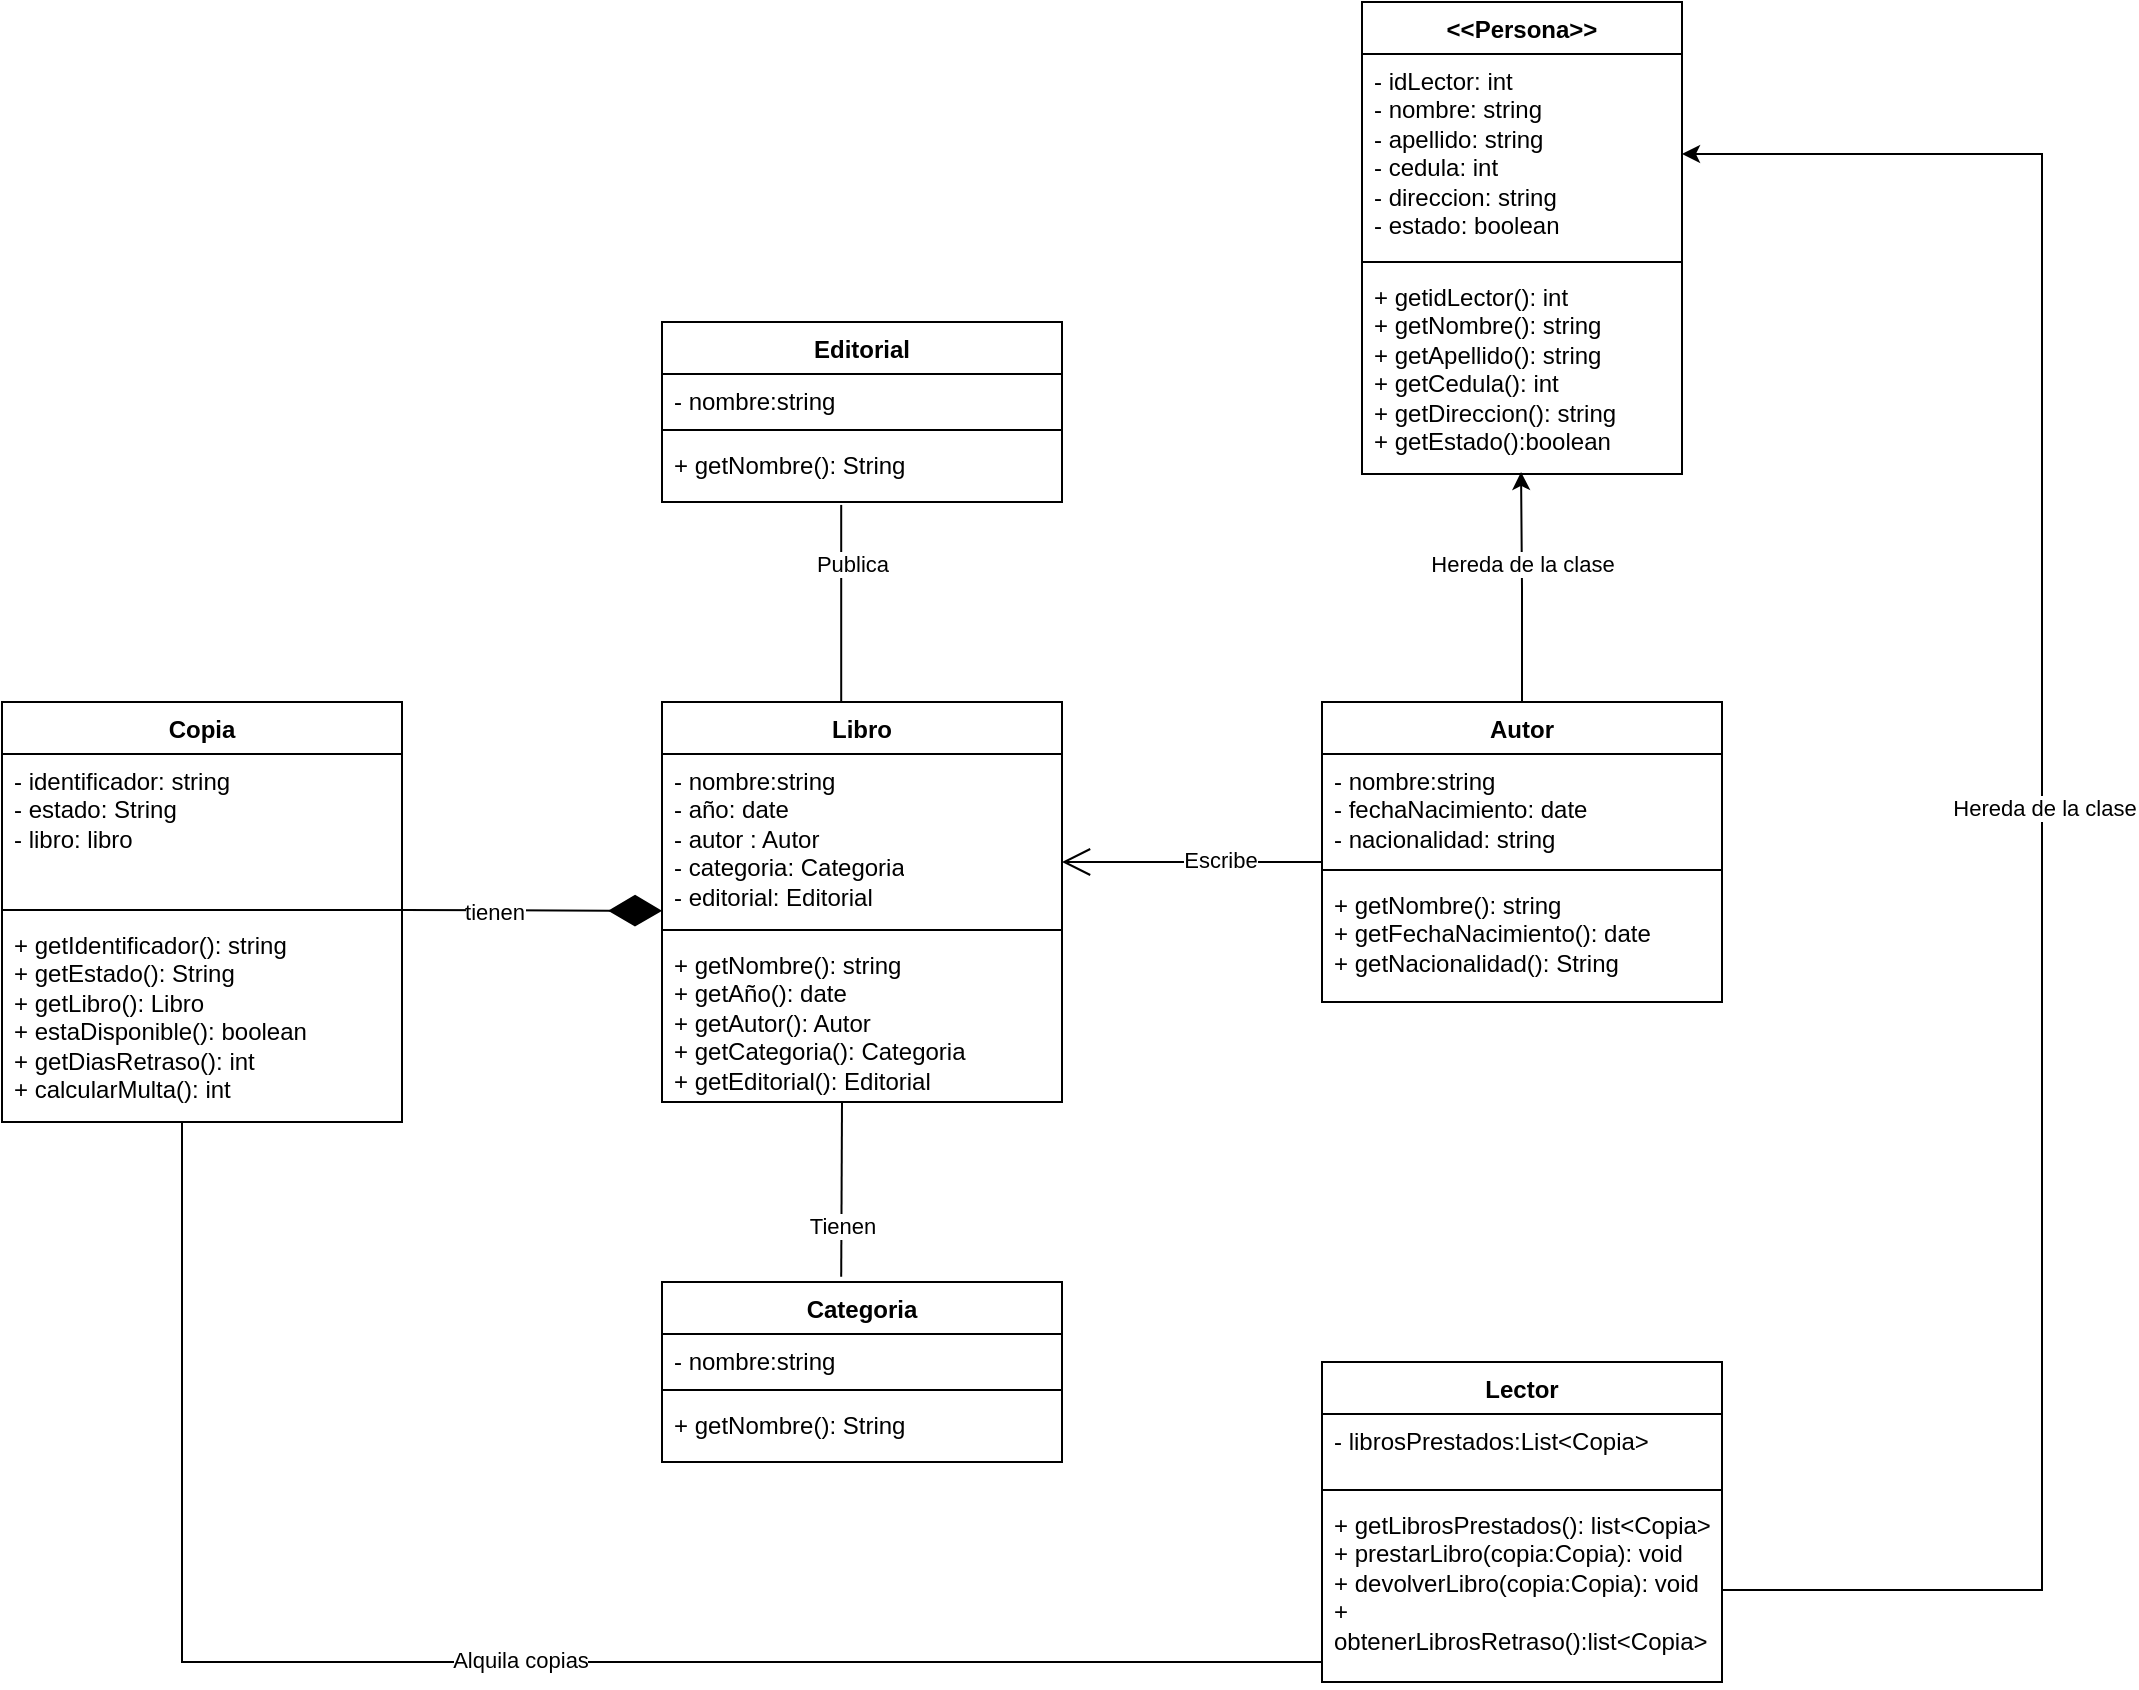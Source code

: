 <mxfile version="21.2.8" type="device">
  <diagram id="2u5k00p3lL9wpiaR14KS" name="Página-1">
    <mxGraphModel dx="1040" dy="2056" grid="1" gridSize="10" guides="1" tooltips="1" connect="1" arrows="1" fold="1" page="1" pageScale="1" pageWidth="827" pageHeight="1169" math="0" shadow="0">
      <root>
        <mxCell id="0" />
        <mxCell id="1" parent="0" />
        <mxCell id="HfFHHL7Ck3uyMKtjqOxc-2" value="Libro" style="swimlane;fontStyle=1;align=center;verticalAlign=top;childLayout=stackLayout;horizontal=1;startSize=26;horizontalStack=0;resizeParent=1;resizeParentMax=0;resizeLast=0;collapsible=1;marginBottom=0;whiteSpace=wrap;html=1;" parent="1" vertex="1">
          <mxGeometry x="1510" y="-60" width="200" height="200" as="geometry" />
        </mxCell>
        <mxCell id="HfFHHL7Ck3uyMKtjqOxc-3" value="- nombre:string&lt;br&gt;- año: date&lt;br&gt;- autor : Autor&lt;br&gt;- categoria: Categoria&lt;br&gt;- editorial: Editorial" style="text;strokeColor=none;fillColor=none;align=left;verticalAlign=top;spacingLeft=4;spacingRight=4;overflow=hidden;rotatable=0;points=[[0,0.5],[1,0.5]];portConstraint=eastwest;whiteSpace=wrap;html=1;" parent="HfFHHL7Ck3uyMKtjqOxc-2" vertex="1">
          <mxGeometry y="26" width="200" height="84" as="geometry" />
        </mxCell>
        <mxCell id="HfFHHL7Ck3uyMKtjqOxc-4" value="" style="line;strokeWidth=1;fillColor=none;align=left;verticalAlign=middle;spacingTop=-1;spacingLeft=3;spacingRight=3;rotatable=0;labelPosition=right;points=[];portConstraint=eastwest;strokeColor=inherit;" parent="HfFHHL7Ck3uyMKtjqOxc-2" vertex="1">
          <mxGeometry y="110" width="200" height="8" as="geometry" />
        </mxCell>
        <mxCell id="HfFHHL7Ck3uyMKtjqOxc-5" value="+ getNombre(): string&lt;br&gt;+ getAño(): date&lt;br&gt;+ getAutor(): Autor&lt;br&gt;+ getCategoria(): Categoria&lt;br&gt;+ getEditorial(): Editorial" style="text;strokeColor=none;fillColor=none;align=left;verticalAlign=top;spacingLeft=4;spacingRight=4;overflow=hidden;rotatable=0;points=[[0,0.5],[1,0.5]];portConstraint=eastwest;whiteSpace=wrap;html=1;" parent="HfFHHL7Ck3uyMKtjqOxc-2" vertex="1">
          <mxGeometry y="118" width="200" height="82" as="geometry" />
        </mxCell>
        <mxCell id="VxbOzFsL2_wfArjWAKWj-28" style="edgeStyle=orthogonalEdgeStyle;rounded=0;orthogonalLoop=1;jettySize=auto;html=1;entryX=0.497;entryY=0.99;entryDx=0;entryDy=0;entryPerimeter=0;" edge="1" parent="1" source="Cztnrrv5_eBSkxtN-mkD-2" target="VxbOzFsL2_wfArjWAKWj-27">
          <mxGeometry relative="1" as="geometry" />
        </mxCell>
        <mxCell id="VxbOzFsL2_wfArjWAKWj-56" value="Hereda de la clase" style="edgeLabel;html=1;align=center;verticalAlign=middle;resizable=0;points=[];" vertex="1" connectable="0" parent="VxbOzFsL2_wfArjWAKWj-28">
          <mxGeometry x="0.206" relative="1" as="geometry">
            <mxPoint as="offset" />
          </mxGeometry>
        </mxCell>
        <mxCell id="Cztnrrv5_eBSkxtN-mkD-2" value="Autor" style="swimlane;fontStyle=1;align=center;verticalAlign=top;childLayout=stackLayout;horizontal=1;startSize=26;horizontalStack=0;resizeParent=1;resizeParentMax=0;resizeLast=0;collapsible=1;marginBottom=0;whiteSpace=wrap;html=1;" parent="1" vertex="1">
          <mxGeometry x="1840" y="-60" width="200" height="150" as="geometry" />
        </mxCell>
        <mxCell id="Cztnrrv5_eBSkxtN-mkD-3" value="- nombre:string&lt;br&gt;- fechaNacimiento: date&lt;br&gt;- nacionalidad: string&lt;br&gt;" style="text;strokeColor=none;fillColor=none;align=left;verticalAlign=top;spacingLeft=4;spacingRight=4;overflow=hidden;rotatable=0;points=[[0,0.5],[1,0.5]];portConstraint=eastwest;whiteSpace=wrap;html=1;" parent="Cztnrrv5_eBSkxtN-mkD-2" vertex="1">
          <mxGeometry y="26" width="200" height="54" as="geometry" />
        </mxCell>
        <mxCell id="Cztnrrv5_eBSkxtN-mkD-4" value="" style="line;strokeWidth=1;fillColor=none;align=left;verticalAlign=middle;spacingTop=-1;spacingLeft=3;spacingRight=3;rotatable=0;labelPosition=right;points=[];portConstraint=eastwest;strokeColor=inherit;" parent="Cztnrrv5_eBSkxtN-mkD-2" vertex="1">
          <mxGeometry y="80" width="200" height="8" as="geometry" />
        </mxCell>
        <mxCell id="Cztnrrv5_eBSkxtN-mkD-5" value="+ getNombre(): string&lt;br&gt;+ getFechaNacimiento(): date&lt;br&gt;+ getNacionalidad(): String" style="text;strokeColor=none;fillColor=none;align=left;verticalAlign=top;spacingLeft=4;spacingRight=4;overflow=hidden;rotatable=0;points=[[0,0.5],[1,0.5]];portConstraint=eastwest;whiteSpace=wrap;html=1;" parent="Cztnrrv5_eBSkxtN-mkD-2" vertex="1">
          <mxGeometry y="88" width="200" height="62" as="geometry" />
        </mxCell>
        <mxCell id="Cztnrrv5_eBSkxtN-mkD-6" value="Categoria" style="swimlane;fontStyle=1;align=center;verticalAlign=top;childLayout=stackLayout;horizontal=1;startSize=26;horizontalStack=0;resizeParent=1;resizeParentMax=0;resizeLast=0;collapsible=1;marginBottom=0;whiteSpace=wrap;html=1;" parent="1" vertex="1">
          <mxGeometry x="1510" y="230" width="200" height="90" as="geometry" />
        </mxCell>
        <mxCell id="Cztnrrv5_eBSkxtN-mkD-7" value="- nombre:string" style="text;strokeColor=none;fillColor=none;align=left;verticalAlign=top;spacingLeft=4;spacingRight=4;overflow=hidden;rotatable=0;points=[[0,0.5],[1,0.5]];portConstraint=eastwest;whiteSpace=wrap;html=1;" parent="Cztnrrv5_eBSkxtN-mkD-6" vertex="1">
          <mxGeometry y="26" width="200" height="24" as="geometry" />
        </mxCell>
        <mxCell id="Cztnrrv5_eBSkxtN-mkD-8" value="" style="line;strokeWidth=1;fillColor=none;align=left;verticalAlign=middle;spacingTop=-1;spacingLeft=3;spacingRight=3;rotatable=0;labelPosition=right;points=[];portConstraint=eastwest;strokeColor=inherit;" parent="Cztnrrv5_eBSkxtN-mkD-6" vertex="1">
          <mxGeometry y="50" width="200" height="8" as="geometry" />
        </mxCell>
        <mxCell id="Cztnrrv5_eBSkxtN-mkD-9" value="+ getNombre(): String" style="text;strokeColor=none;fillColor=none;align=left;verticalAlign=top;spacingLeft=4;spacingRight=4;overflow=hidden;rotatable=0;points=[[0,0.5],[1,0.5]];portConstraint=eastwest;whiteSpace=wrap;html=1;" parent="Cztnrrv5_eBSkxtN-mkD-6" vertex="1">
          <mxGeometry y="58" width="200" height="32" as="geometry" />
        </mxCell>
        <mxCell id="Cztnrrv5_eBSkxtN-mkD-10" value="Editorial" style="swimlane;fontStyle=1;align=center;verticalAlign=top;childLayout=stackLayout;horizontal=1;startSize=26;horizontalStack=0;resizeParent=1;resizeParentMax=0;resizeLast=0;collapsible=1;marginBottom=0;whiteSpace=wrap;html=1;" parent="1" vertex="1">
          <mxGeometry x="1510" y="-250" width="200" height="90" as="geometry" />
        </mxCell>
        <mxCell id="Cztnrrv5_eBSkxtN-mkD-11" value="- nombre:string" style="text;strokeColor=none;fillColor=none;align=left;verticalAlign=top;spacingLeft=4;spacingRight=4;overflow=hidden;rotatable=0;points=[[0,0.5],[1,0.5]];portConstraint=eastwest;whiteSpace=wrap;html=1;" parent="Cztnrrv5_eBSkxtN-mkD-10" vertex="1">
          <mxGeometry y="26" width="200" height="24" as="geometry" />
        </mxCell>
        <mxCell id="Cztnrrv5_eBSkxtN-mkD-12" value="" style="line;strokeWidth=1;fillColor=none;align=left;verticalAlign=middle;spacingTop=-1;spacingLeft=3;spacingRight=3;rotatable=0;labelPosition=right;points=[];portConstraint=eastwest;strokeColor=inherit;" parent="Cztnrrv5_eBSkxtN-mkD-10" vertex="1">
          <mxGeometry y="50" width="200" height="8" as="geometry" />
        </mxCell>
        <mxCell id="Cztnrrv5_eBSkxtN-mkD-13" value="+ getNombre(): String" style="text;strokeColor=none;fillColor=none;align=left;verticalAlign=top;spacingLeft=4;spacingRight=4;overflow=hidden;rotatable=0;points=[[0,0.5],[1,0.5]];portConstraint=eastwest;whiteSpace=wrap;html=1;" parent="Cztnrrv5_eBSkxtN-mkD-10" vertex="1">
          <mxGeometry y="58" width="200" height="32" as="geometry" />
        </mxCell>
        <mxCell id="Cztnrrv5_eBSkxtN-mkD-14" value="Copia" style="swimlane;fontStyle=1;align=center;verticalAlign=top;childLayout=stackLayout;horizontal=1;startSize=26;horizontalStack=0;resizeParent=1;resizeParentMax=0;resizeLast=0;collapsible=1;marginBottom=0;whiteSpace=wrap;html=1;" parent="1" vertex="1">
          <mxGeometry x="1180" y="-60" width="200" height="210" as="geometry" />
        </mxCell>
        <mxCell id="Cztnrrv5_eBSkxtN-mkD-15" value="- identificador: string&lt;br&gt;- estado: String&lt;br&gt;- libro: libro" style="text;strokeColor=none;fillColor=none;align=left;verticalAlign=top;spacingLeft=4;spacingRight=4;overflow=hidden;rotatable=0;points=[[0,0.5],[1,0.5]];portConstraint=eastwest;whiteSpace=wrap;html=1;" parent="Cztnrrv5_eBSkxtN-mkD-14" vertex="1">
          <mxGeometry y="26" width="200" height="74" as="geometry" />
        </mxCell>
        <mxCell id="Cztnrrv5_eBSkxtN-mkD-16" value="" style="line;strokeWidth=1;fillColor=none;align=left;verticalAlign=middle;spacingTop=-1;spacingLeft=3;spacingRight=3;rotatable=0;labelPosition=right;points=[];portConstraint=eastwest;strokeColor=inherit;" parent="Cztnrrv5_eBSkxtN-mkD-14" vertex="1">
          <mxGeometry y="100" width="200" height="8" as="geometry" />
        </mxCell>
        <mxCell id="Cztnrrv5_eBSkxtN-mkD-17" value="+ getIdentificador(): string&lt;br&gt;+ getEstado(): String&lt;br&gt;+ getLibro(): Libro&lt;br&gt;+ estaDisponible(): boolean&lt;br&gt;+ getDiasRetraso(): int&lt;br&gt;+ calcularMulta(): int" style="text;strokeColor=none;fillColor=none;align=left;verticalAlign=top;spacingLeft=4;spacingRight=4;overflow=hidden;rotatable=0;points=[[0,0.5],[1,0.5]];portConstraint=eastwest;whiteSpace=wrap;html=1;" parent="Cztnrrv5_eBSkxtN-mkD-14" vertex="1">
          <mxGeometry y="108" width="200" height="102" as="geometry" />
        </mxCell>
        <mxCell id="VxbOzFsL2_wfArjWAKWj-2" value="Lector" style="swimlane;fontStyle=1;align=center;verticalAlign=top;childLayout=stackLayout;horizontal=1;startSize=26;horizontalStack=0;resizeParent=1;resizeParentMax=0;resizeLast=0;collapsible=1;marginBottom=0;whiteSpace=wrap;html=1;" vertex="1" parent="1">
          <mxGeometry x="1840" y="270" width="200" height="160" as="geometry" />
        </mxCell>
        <mxCell id="VxbOzFsL2_wfArjWAKWj-3" value="- librosPrestados:List&amp;lt;Copia&amp;gt;" style="text;strokeColor=none;fillColor=none;align=left;verticalAlign=top;spacingLeft=4;spacingRight=4;overflow=hidden;rotatable=0;points=[[0,0.5],[1,0.5]];portConstraint=eastwest;whiteSpace=wrap;html=1;" vertex="1" parent="VxbOzFsL2_wfArjWAKWj-2">
          <mxGeometry y="26" width="200" height="34" as="geometry" />
        </mxCell>
        <mxCell id="VxbOzFsL2_wfArjWAKWj-4" value="" style="line;strokeWidth=1;fillColor=none;align=left;verticalAlign=middle;spacingTop=-1;spacingLeft=3;spacingRight=3;rotatable=0;labelPosition=right;points=[];portConstraint=eastwest;strokeColor=inherit;" vertex="1" parent="VxbOzFsL2_wfArjWAKWj-2">
          <mxGeometry y="60" width="200" height="8" as="geometry" />
        </mxCell>
        <mxCell id="VxbOzFsL2_wfArjWAKWj-5" value="+ getLibrosPrestados(): list&amp;lt;Copia&amp;gt;&lt;br&gt;+ prestarLibro(copia:Copia): void&lt;br&gt;+ devolverLibro(copia:Copia): void&lt;br&gt;+ obtenerLibrosRetraso():list&amp;lt;Copia&amp;gt;" style="text;strokeColor=none;fillColor=none;align=left;verticalAlign=top;spacingLeft=4;spacingRight=4;overflow=hidden;rotatable=0;points=[[0,0.5],[1,0.5]];portConstraint=eastwest;whiteSpace=wrap;html=1;" vertex="1" parent="VxbOzFsL2_wfArjWAKWj-2">
          <mxGeometry y="68" width="200" height="92" as="geometry" />
        </mxCell>
        <mxCell id="VxbOzFsL2_wfArjWAKWj-24" value="&amp;lt;&amp;lt;Persona&amp;gt;&amp;gt;" style="swimlane;fontStyle=1;align=center;verticalAlign=top;childLayout=stackLayout;horizontal=1;startSize=26;horizontalStack=0;resizeParent=1;resizeParentMax=0;resizeLast=0;collapsible=1;marginBottom=0;whiteSpace=wrap;html=1;" vertex="1" parent="1">
          <mxGeometry x="1860" y="-410" width="160" height="236" as="geometry" />
        </mxCell>
        <mxCell id="VxbOzFsL2_wfArjWAKWj-25" value="- idLector: int&lt;br&gt;- nombre: string&lt;br&gt;- apellido: string&lt;br&gt;- cedula: int&lt;br&gt;- direccion: string&lt;br&gt;- estado: boolean" style="text;strokeColor=none;fillColor=none;align=left;verticalAlign=top;spacingLeft=4;spacingRight=4;overflow=hidden;rotatable=0;points=[[0,0.5],[1,0.5]];portConstraint=eastwest;whiteSpace=wrap;html=1;" vertex="1" parent="VxbOzFsL2_wfArjWAKWj-24">
          <mxGeometry y="26" width="160" height="100" as="geometry" />
        </mxCell>
        <mxCell id="VxbOzFsL2_wfArjWAKWj-26" value="" style="line;strokeWidth=1;fillColor=none;align=left;verticalAlign=middle;spacingTop=-1;spacingLeft=3;spacingRight=3;rotatable=0;labelPosition=right;points=[];portConstraint=eastwest;strokeColor=inherit;" vertex="1" parent="VxbOzFsL2_wfArjWAKWj-24">
          <mxGeometry y="126" width="160" height="8" as="geometry" />
        </mxCell>
        <mxCell id="VxbOzFsL2_wfArjWAKWj-27" value="+ getidLector(): int&lt;br&gt;+ getNombre(): string&lt;br&gt;+ getApellido(): string&lt;br&gt;+ getCedula(): int&lt;br&gt;+ getDireccion(): string&lt;br&gt;+ getEstado():boolean&lt;br&gt;" style="text;strokeColor=none;fillColor=none;align=left;verticalAlign=top;spacingLeft=4;spacingRight=4;overflow=hidden;rotatable=0;points=[[0,0.5],[1,0.5]];portConstraint=eastwest;whiteSpace=wrap;html=1;" vertex="1" parent="VxbOzFsL2_wfArjWAKWj-24">
          <mxGeometry y="134" width="160" height="102" as="geometry" />
        </mxCell>
        <mxCell id="VxbOzFsL2_wfArjWAKWj-29" style="edgeStyle=orthogonalEdgeStyle;rounded=0;orthogonalLoop=1;jettySize=auto;html=1;entryX=1;entryY=0.5;entryDx=0;entryDy=0;" edge="1" parent="1" source="VxbOzFsL2_wfArjWAKWj-5" target="VxbOzFsL2_wfArjWAKWj-25">
          <mxGeometry relative="1" as="geometry">
            <Array as="points">
              <mxPoint x="2200" y="384" />
              <mxPoint x="2200" y="-334" />
            </Array>
          </mxGeometry>
        </mxCell>
        <mxCell id="VxbOzFsL2_wfArjWAKWj-57" value="Hereda de la clase" style="edgeLabel;html=1;align=center;verticalAlign=middle;resizable=0;points=[];" vertex="1" connectable="0" parent="VxbOzFsL2_wfArjWAKWj-29">
          <mxGeometry x="0.043" y="-1" relative="1" as="geometry">
            <mxPoint as="offset" />
          </mxGeometry>
        </mxCell>
        <mxCell id="VxbOzFsL2_wfArjWAKWj-35" value="" style="endArrow=none;html=1;rounded=0;edgeStyle=orthogonalEdgeStyle;" edge="1" parent="1">
          <mxGeometry width="50" height="50" relative="1" as="geometry">
            <mxPoint x="1830" y="420" as="sourcePoint" />
            <mxPoint x="1260" y="150" as="targetPoint" />
            <Array as="points">
              <mxPoint x="1840" y="420" />
              <mxPoint x="1270" y="420" />
              <mxPoint x="1270" y="154" />
            </Array>
          </mxGeometry>
        </mxCell>
        <mxCell id="VxbOzFsL2_wfArjWAKWj-37" value="Alquila copias" style="edgeLabel;html=1;align=center;verticalAlign=middle;resizable=0;points=[];" vertex="1" connectable="0" parent="VxbOzFsL2_wfArjWAKWj-35">
          <mxGeometry x="-0.044" y="-1" relative="1" as="geometry">
            <mxPoint as="offset" />
          </mxGeometry>
        </mxCell>
        <mxCell id="VxbOzFsL2_wfArjWAKWj-44" value="" style="endArrow=diamondThin;endFill=1;endSize=24;html=1;rounded=0;" edge="1" parent="1">
          <mxGeometry width="160" relative="1" as="geometry">
            <mxPoint x="1380" y="44" as="sourcePoint" />
            <mxPoint x="1510" y="44.41" as="targetPoint" />
          </mxGeometry>
        </mxCell>
        <mxCell id="VxbOzFsL2_wfArjWAKWj-54" value="tienen" style="edgeLabel;html=1;align=center;verticalAlign=middle;resizable=0;points=[];" vertex="1" connectable="0" parent="VxbOzFsL2_wfArjWAKWj-44">
          <mxGeometry x="-0.3" y="-1" relative="1" as="geometry">
            <mxPoint as="offset" />
          </mxGeometry>
        </mxCell>
        <mxCell id="VxbOzFsL2_wfArjWAKWj-48" value="" style="endArrow=open;endFill=1;endSize=12;html=1;rounded=0;" edge="1" parent="1">
          <mxGeometry width="160" relative="1" as="geometry">
            <mxPoint x="1840" y="20" as="sourcePoint" />
            <mxPoint x="1710" y="20" as="targetPoint" />
          </mxGeometry>
        </mxCell>
        <mxCell id="VxbOzFsL2_wfArjWAKWj-53" value="Escribe" style="edgeLabel;html=1;align=center;verticalAlign=middle;resizable=0;points=[];" vertex="1" connectable="0" parent="VxbOzFsL2_wfArjWAKWj-48">
          <mxGeometry x="-0.215" y="-1" relative="1" as="geometry">
            <mxPoint as="offset" />
          </mxGeometry>
        </mxCell>
        <mxCell id="VxbOzFsL2_wfArjWAKWj-50" value="" style="endArrow=none;html=1;rounded=0;entryX=0.448;entryY=1.046;entryDx=0;entryDy=0;entryPerimeter=0;exitX=0.448;exitY=0;exitDx=0;exitDy=0;exitPerimeter=0;" edge="1" parent="1" source="HfFHHL7Ck3uyMKtjqOxc-2" target="Cztnrrv5_eBSkxtN-mkD-13">
          <mxGeometry width="50" height="50" relative="1" as="geometry">
            <mxPoint x="1585" y="-90" as="sourcePoint" />
            <mxPoint x="1635" y="-140" as="targetPoint" />
          </mxGeometry>
        </mxCell>
        <mxCell id="VxbOzFsL2_wfArjWAKWj-55" value="Publica" style="edgeLabel;html=1;align=center;verticalAlign=middle;resizable=0;points=[];" vertex="1" connectable="0" parent="VxbOzFsL2_wfArjWAKWj-50">
          <mxGeometry x="0.403" y="-5" relative="1" as="geometry">
            <mxPoint as="offset" />
          </mxGeometry>
        </mxCell>
        <mxCell id="VxbOzFsL2_wfArjWAKWj-51" value="" style="endArrow=none;html=1;rounded=0;exitX=0.448;exitY=-0.029;exitDx=0;exitDy=0;exitPerimeter=0;" edge="1" parent="1" source="Cztnrrv5_eBSkxtN-mkD-6">
          <mxGeometry width="50" height="50" relative="1" as="geometry">
            <mxPoint x="1550" y="190" as="sourcePoint" />
            <mxPoint x="1600" y="140" as="targetPoint" />
          </mxGeometry>
        </mxCell>
        <mxCell id="VxbOzFsL2_wfArjWAKWj-52" value="Tienen" style="edgeLabel;html=1;align=center;verticalAlign=middle;resizable=0;points=[];" vertex="1" connectable="0" parent="VxbOzFsL2_wfArjWAKWj-51">
          <mxGeometry x="-0.407" relative="1" as="geometry">
            <mxPoint as="offset" />
          </mxGeometry>
        </mxCell>
      </root>
    </mxGraphModel>
  </diagram>
</mxfile>
